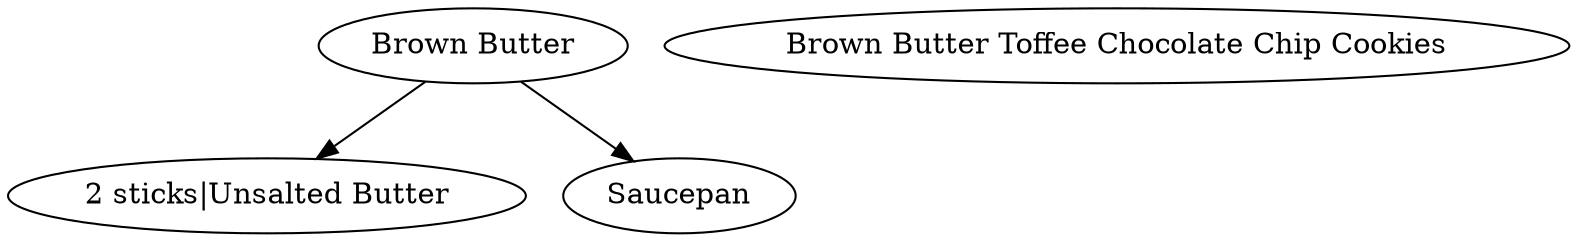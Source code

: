 digraph recipe {
  node [type=record];
  butter [label="2 sticks|Unsalted Butter"];
  saucepan [type=diamond, label="Saucepan"];
  brown_butter [label="Brown Butter"];
  brown_butter -> butter;
  brown_butter -> saucepan;
  cookies [label="Brown Butter Toffee Chocolate Chip Cookies"];
}
